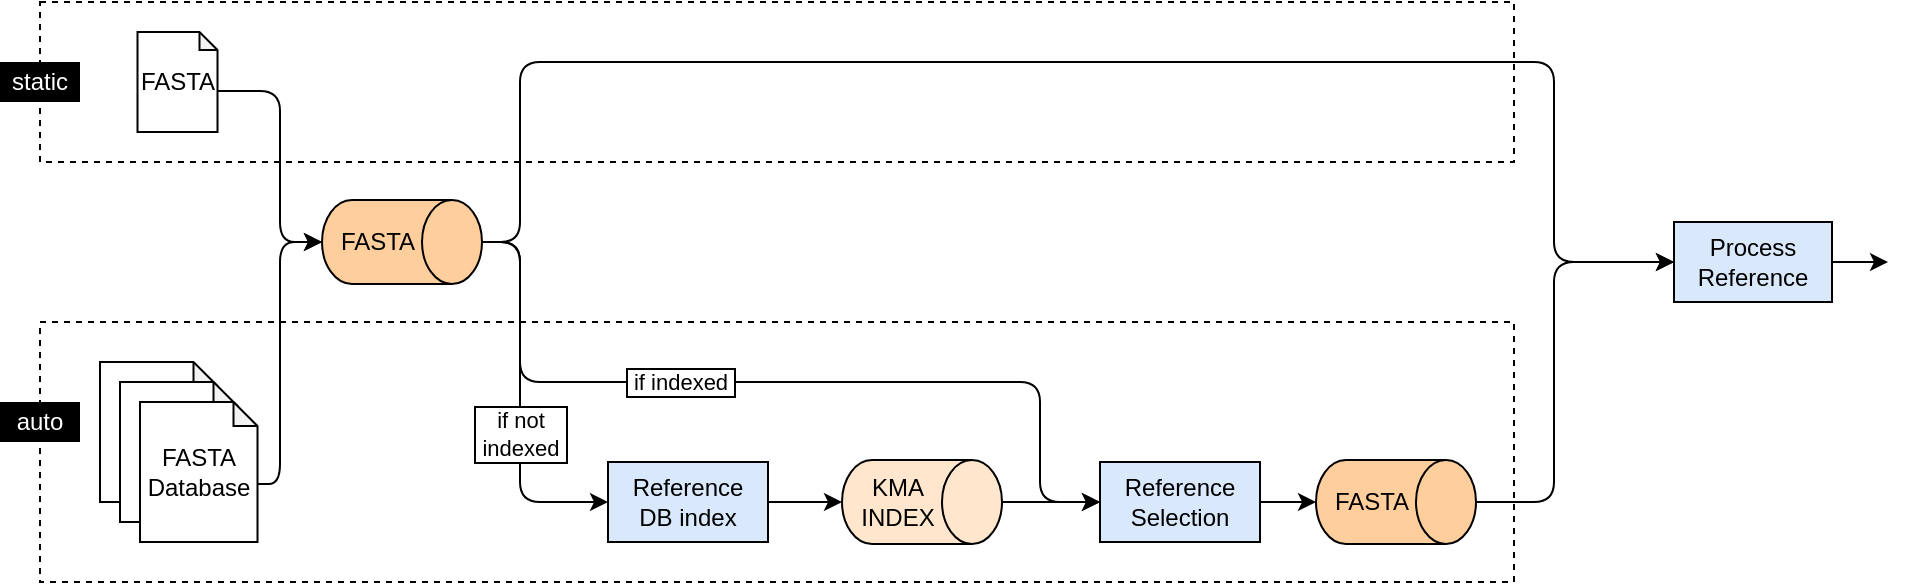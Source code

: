 <mxfile version="26.0.14">
  <diagram name="Seite-1" id="7Lsd2CK0OyqqBiU0Eagt">
    <mxGraphModel dx="1195" dy="628" grid="1" gridSize="10" guides="1" tooltips="1" connect="1" arrows="1" fold="1" page="1" pageScale="1" pageWidth="827" pageHeight="1169" math="0" shadow="0">
      <root>
        <mxCell id="0" />
        <mxCell id="1" parent="0" />
        <mxCell id="GsFqhkXUi2VyBZcjyvsj-9" value="" style="rounded=0;whiteSpace=wrap;html=1;fillColor=none;dashed=1;" parent="1" vertex="1">
          <mxGeometry x="43" y="360" width="737" height="130" as="geometry" />
        </mxCell>
        <mxCell id="I7uPq8mdDfZ68AHLPZh--1" value="" style="rounded=0;whiteSpace=wrap;html=1;fillColor=none;dashed=1;" vertex="1" parent="1">
          <mxGeometry x="43" y="200" width="737" height="80" as="geometry" />
        </mxCell>
        <mxCell id="GsFqhkXUi2VyBZcjyvsj-1" value="Reference&lt;br&gt;DB index" style="rounded=0;whiteSpace=wrap;html=1;fillColor=#dae8fc;strokeColor=default;" parent="1" vertex="1">
          <mxGeometry x="327" y="430" width="80" height="40" as="geometry" />
        </mxCell>
        <mxCell id="GsFqhkXUi2VyBZcjyvsj-14" style="edgeStyle=orthogonalEdgeStyle;rounded=1;orthogonalLoop=1;jettySize=auto;html=1;exitX=1;exitY=0.5;exitDx=0;exitDy=0;entryX=0;entryY=0.5;entryDx=0;entryDy=0;curved=0;" parent="1" source="I7uPq8mdDfZ68AHLPZh--17" target="GsFqhkXUi2VyBZcjyvsj-13" edge="1">
          <mxGeometry relative="1" as="geometry">
            <Array as="points">
              <mxPoint x="800" y="450" />
              <mxPoint x="800" y="330" />
            </Array>
          </mxGeometry>
        </mxCell>
        <mxCell id="GsFqhkXUi2VyBZcjyvsj-2" value="Reference&lt;br&gt;Selection" style="rounded=0;whiteSpace=wrap;html=1;fillColor=#dae8fc;strokeColor=default;" parent="1" vertex="1">
          <mxGeometry x="573" y="430" width="80" height="40" as="geometry" />
        </mxCell>
        <mxCell id="GsFqhkXUi2VyBZcjyvsj-8" style="edgeStyle=orthogonalEdgeStyle;rounded=0;orthogonalLoop=1;jettySize=auto;html=1;exitX=0.5;exitY=0;exitDx=0;exitDy=0;exitPerimeter=0;entryX=0;entryY=0.5;entryDx=0;entryDy=0;" parent="1" source="GsFqhkXUi2VyBZcjyvsj-4" target="GsFqhkXUi2VyBZcjyvsj-2" edge="1">
          <mxGeometry relative="1" as="geometry" />
        </mxCell>
        <mxCell id="GsFqhkXUi2VyBZcjyvsj-6" style="edgeStyle=orthogonalEdgeStyle;rounded=0;orthogonalLoop=1;jettySize=auto;html=1;exitX=1;exitY=0.5;exitDx=0;exitDy=0;entryX=0.5;entryY=1;entryDx=0;entryDy=0;entryPerimeter=0;" parent="1" source="GsFqhkXUi2VyBZcjyvsj-1" target="GsFqhkXUi2VyBZcjyvsj-4" edge="1">
          <mxGeometry relative="1" as="geometry">
            <mxPoint x="478.0" y="450" as="targetPoint" />
          </mxGeometry>
        </mxCell>
        <mxCell id="GsFqhkXUi2VyBZcjyvsj-22" style="edgeStyle=orthogonalEdgeStyle;rounded=0;orthogonalLoop=1;jettySize=auto;html=1;exitX=1;exitY=0.5;exitDx=0;exitDy=0;" parent="1" source="GsFqhkXUi2VyBZcjyvsj-13" edge="1">
          <mxGeometry relative="1" as="geometry">
            <mxPoint x="967" y="330" as="targetPoint" />
            <Array as="points">
              <mxPoint x="961" y="330" />
              <mxPoint x="961" y="330" />
            </Array>
          </mxGeometry>
        </mxCell>
        <mxCell id="GsFqhkXUi2VyBZcjyvsj-13" value="Process&lt;br&gt;Reference" style="rounded=0;whiteSpace=wrap;html=1;fillColor=#dae8fc;strokeColor=default;" parent="1" vertex="1">
          <mxGeometry x="860" y="310" width="79" height="40" as="geometry" />
        </mxCell>
        <mxCell id="GsFqhkXUi2VyBZcjyvsj-18" style="edgeStyle=orthogonalEdgeStyle;rounded=1;orthogonalLoop=1;jettySize=auto;html=1;entryX=0.5;entryY=1;entryDx=0;entryDy=0;entryPerimeter=0;curved=0;exitX=0;exitY=0;exitDx=58.75;exitDy=41;exitPerimeter=0;" parent="1" source="I7uPq8mdDfZ68AHLPZh--14" target="GsFqhkXUi2VyBZcjyvsj-16" edge="1">
          <mxGeometry relative="1" as="geometry">
            <mxPoint x="-26" y="230" as="targetPoint" />
            <mxPoint x="93" y="330" as="sourcePoint" />
            <Array as="points">
              <mxPoint x="163" y="441" />
              <mxPoint x="163" y="320" />
            </Array>
          </mxGeometry>
        </mxCell>
        <mxCell id="GsFqhkXUi2VyBZcjyvsj-19" style="edgeStyle=orthogonalEdgeStyle;rounded=1;orthogonalLoop=1;jettySize=auto;html=1;exitX=0.5;exitY=0;exitDx=0;exitDy=0;exitPerimeter=0;entryX=0;entryY=0.5;entryDx=0;entryDy=0;curved=0;" parent="1" source="GsFqhkXUi2VyBZcjyvsj-16" target="GsFqhkXUi2VyBZcjyvsj-1" edge="1">
          <mxGeometry relative="1" as="geometry">
            <Array as="points">
              <mxPoint x="283" y="320" />
              <mxPoint x="283" y="450" />
            </Array>
          </mxGeometry>
        </mxCell>
        <mxCell id="cjk9CML1j8gimfYx48tk-1" value="if not&lt;br&gt;&amp;nbsp;indexed&amp;nbsp; " style="edgeLabel;html=1;align=center;verticalAlign=middle;resizable=0;points=[];labelBorderColor=default;" parent="GsFqhkXUi2VyBZcjyvsj-19" vertex="1" connectable="0">
          <mxGeometry x="0.023" relative="1" as="geometry">
            <mxPoint y="16" as="offset" />
          </mxGeometry>
        </mxCell>
        <mxCell id="GsFqhkXUi2VyBZcjyvsj-20" style="edgeStyle=orthogonalEdgeStyle;rounded=1;orthogonalLoop=1;jettySize=auto;html=1;exitX=0.5;exitY=0;exitDx=0;exitDy=0;exitPerimeter=0;entryX=0;entryY=0.5;entryDx=0;entryDy=0;fillColor=#d5e8d4;strokeColor=default;curved=0;" parent="1" source="GsFqhkXUi2VyBZcjyvsj-16" target="GsFqhkXUi2VyBZcjyvsj-13" edge="1">
          <mxGeometry relative="1" as="geometry">
            <Array as="points">
              <mxPoint x="283" y="320" />
              <mxPoint x="283" y="230" />
              <mxPoint x="800" y="230" />
              <mxPoint x="800" y="330" />
            </Array>
          </mxGeometry>
        </mxCell>
        <mxCell id="cjk9CML1j8gimfYx48tk-2" style="edgeStyle=orthogonalEdgeStyle;rounded=1;orthogonalLoop=1;jettySize=auto;html=1;exitX=0.5;exitY=0;exitDx=0;exitDy=0;exitPerimeter=0;entryX=0;entryY=0.5;entryDx=0;entryDy=0;curved=0;" parent="1" source="GsFqhkXUi2VyBZcjyvsj-16" target="GsFqhkXUi2VyBZcjyvsj-2" edge="1">
          <mxGeometry relative="1" as="geometry">
            <Array as="points">
              <mxPoint x="283" y="320" />
              <mxPoint x="283" y="390" />
              <mxPoint x="543" y="390" />
              <mxPoint x="543" y="450" />
            </Array>
          </mxGeometry>
        </mxCell>
        <mxCell id="cjk9CML1j8gimfYx48tk-3" value="&amp;nbsp;if indexed&amp;nbsp; " style="edgeLabel;html=1;align=center;verticalAlign=middle;resizable=0;points=[];labelBorderColor=default;" parent="cjk9CML1j8gimfYx48tk-2" vertex="1" connectable="0">
          <mxGeometry x="-0.194" y="-3" relative="1" as="geometry">
            <mxPoint x="-8" y="-3" as="offset" />
          </mxGeometry>
        </mxCell>
        <mxCell id="GsFqhkXUi2VyBZcjyvsj-16" value="FASTA" style="shape=cylinder3;whiteSpace=wrap;html=1;boundedLbl=1;backgroundOutline=1;size=15;rotation=90;fillColor=light-dark(#ffce9d, #36210a);strokeColor=default;textDirection=ltr;horizontal=0;" parent="1" vertex="1">
          <mxGeometry x="203" y="280" width="42" height="80" as="geometry" />
        </mxCell>
        <mxCell id="GsFqhkXUi2VyBZcjyvsj-12" value="static" style="text;html=1;align=center;verticalAlign=middle;whiteSpace=wrap;rounded=0;fillColor=#000000;fontColor=#FFFFFF;" parent="1" vertex="1">
          <mxGeometry x="23" y="230" width="40" height="20" as="geometry" />
        </mxCell>
        <mxCell id="GsFqhkXUi2VyBZcjyvsj-21" value="auto" style="text;html=1;align=center;verticalAlign=middle;whiteSpace=wrap;rounded=0;fillColor=#000000;fontColor=#FFFFFF;" parent="1" vertex="1">
          <mxGeometry x="23" y="400" width="40" height="20" as="geometry" />
        </mxCell>
        <mxCell id="GsFqhkXUi2VyBZcjyvsj-4" value="KMA&lt;br&gt;INDEX" style="shape=cylinder3;whiteSpace=wrap;html=1;boundedLbl=1;backgroundOutline=1;size=15;rotation=90;fillColor=#ffe6cc;strokeColor=default;horizontal=0;" parent="1" vertex="1">
          <mxGeometry x="463" y="410" width="42" height="80" as="geometry" />
        </mxCell>
        <mxCell id="I7uPq8mdDfZ68AHLPZh--7" style="edgeStyle=orthogonalEdgeStyle;rounded=1;orthogonalLoop=1;jettySize=auto;html=1;entryX=0.5;entryY=1;entryDx=0;entryDy=0;entryPerimeter=0;curved=0;exitX=0;exitY=0;exitDx=40;exitDy=29.5;exitPerimeter=0;" edge="1" parent="1" source="I7uPq8mdDfZ68AHLPZh--9" target="GsFqhkXUi2VyBZcjyvsj-16">
          <mxGeometry relative="1" as="geometry">
            <mxPoint x="133" y="230" as="sourcePoint" />
            <Array as="points">
              <mxPoint x="163" y="245" />
              <mxPoint x="163" y="320" />
            </Array>
          </mxGeometry>
        </mxCell>
        <mxCell id="I7uPq8mdDfZ68AHLPZh--9" value="FASTA" style="shape=note;whiteSpace=wrap;html=1;backgroundOutline=1;darkOpacity=0.05;size=9;" vertex="1" parent="1">
          <mxGeometry x="91.75" y="215" width="40" height="50" as="geometry" />
        </mxCell>
        <mxCell id="I7uPq8mdDfZ68AHLPZh--11" value="" style="shape=note;whiteSpace=wrap;html=1;backgroundOutline=1;darkOpacity=0.05;size=12;" vertex="1" parent="1">
          <mxGeometry x="73" y="380" width="58.75" height="70" as="geometry" />
        </mxCell>
        <mxCell id="I7uPq8mdDfZ68AHLPZh--13" value="" style="shape=note;whiteSpace=wrap;html=1;backgroundOutline=1;darkOpacity=0.05;size=12;" vertex="1" parent="1">
          <mxGeometry x="83" y="390" width="58.75" height="70" as="geometry" />
        </mxCell>
        <mxCell id="I7uPq8mdDfZ68AHLPZh--14" value="FASTA&lt;br&gt;Database" style="shape=note;whiteSpace=wrap;html=1;backgroundOutline=1;darkOpacity=0.05;size=12;" vertex="1" parent="1">
          <mxGeometry x="93" y="400" width="58.75" height="70" as="geometry" />
        </mxCell>
        <mxCell id="I7uPq8mdDfZ68AHLPZh--19" value="" style="edgeStyle=orthogonalEdgeStyle;rounded=1;orthogonalLoop=1;jettySize=auto;html=1;exitX=1;exitY=0.5;exitDx=0;exitDy=0;entryX=0.5;entryY=1;entryDx=0;entryDy=0;curved=0;entryPerimeter=0;" edge="1" parent="1" source="GsFqhkXUi2VyBZcjyvsj-2" target="I7uPq8mdDfZ68AHLPZh--17">
          <mxGeometry relative="1" as="geometry">
            <Array as="points" />
            <mxPoint x="653" y="450" as="sourcePoint" />
            <mxPoint x="860" y="330" as="targetPoint" />
          </mxGeometry>
        </mxCell>
        <mxCell id="I7uPq8mdDfZ68AHLPZh--17" value="FASTA" style="shape=cylinder3;whiteSpace=wrap;html=1;boundedLbl=1;backgroundOutline=1;size=15;rotation=90;fillColor=light-dark(#ffce9d, #36210a);strokeColor=default;textDirection=ltr;horizontal=0;" vertex="1" parent="1">
          <mxGeometry x="700" y="410" width="42" height="80" as="geometry" />
        </mxCell>
      </root>
    </mxGraphModel>
  </diagram>
</mxfile>
